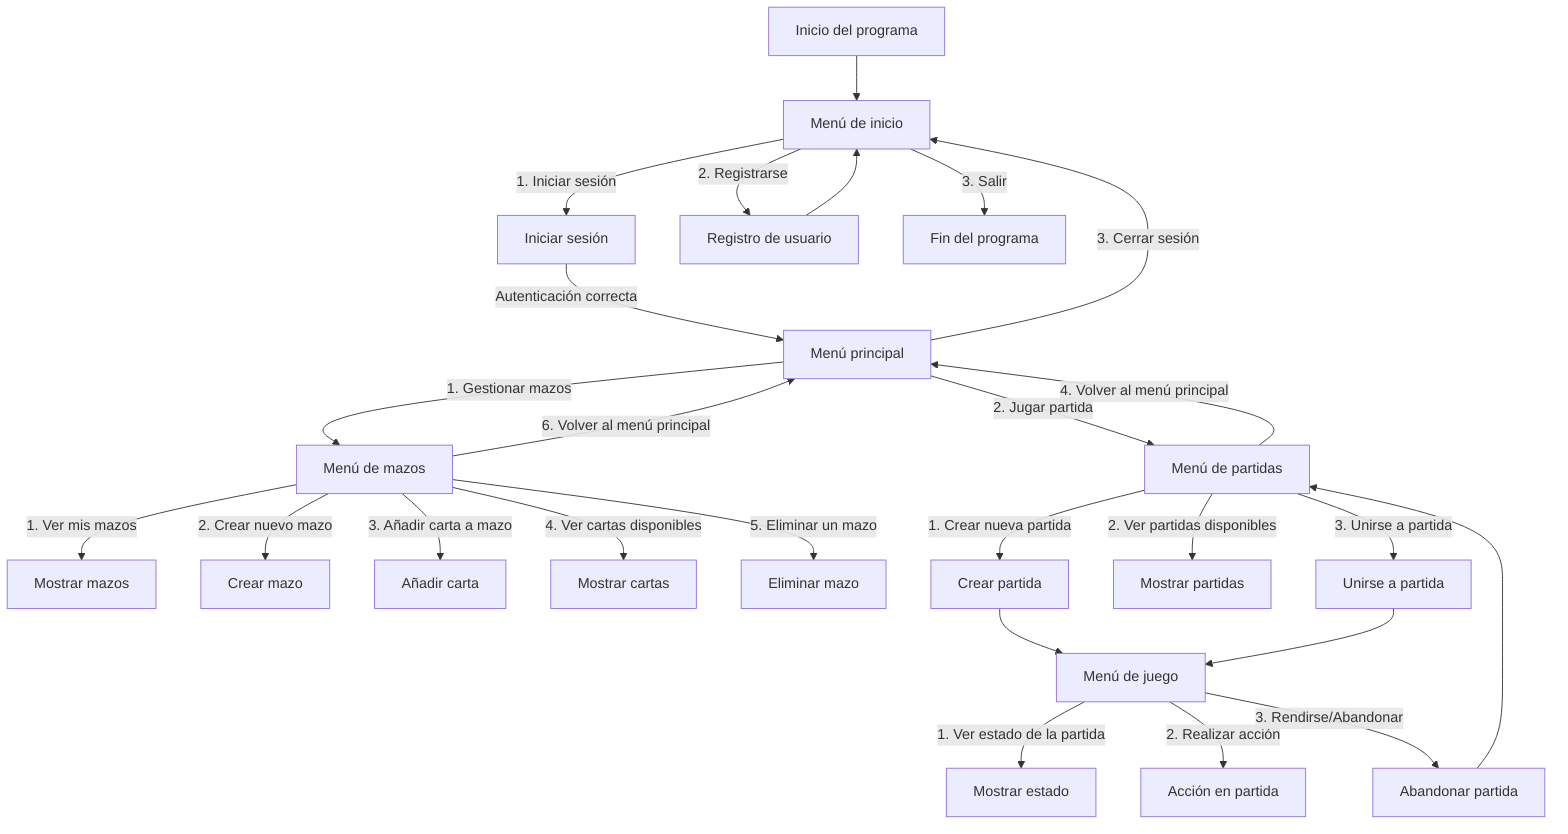 flowchart TD
    Inicio[Inicio del programa] --> MenuInicio[Menú de inicio]
    MenuInicio --> |"1. Iniciar sesión"| IniciarSesion[Iniciar sesión]
    MenuInicio --> |"2. Registrarse"| Registrarse[Registro de usuario]
    IniciarSesion --> |"Autenticación correcta"| MenuPrincipal[Menú principal]
    Registrarse --> MenuInicio
    MenuInicio --> |"3. Salir"| Fin[Fin del programa]

    MenuPrincipal --> |"1. Gestionar mazos"| MenuMazos[Menú de mazos]
    MenuPrincipal --> |"2. Jugar partida"| MenuPartidas[Menú de partidas]
    MenuPrincipal --> |"3. Cerrar sesión"| MenuInicio

    MenuMazos --> |"1. Ver mis mazos"| VerMazos[Mostrar mazos]
    MenuMazos --> |"2. Crear nuevo mazo"| CrearMazo[Crear mazo]
    MenuMazos --> |"3. Añadir carta a mazo"| AñadirCarta[Añadir carta]
    MenuMazos --> |"4. Ver cartas disponibles"| VerCartas[Mostrar cartas]
    MenuMazos --> |"5. Eliminar un mazo"| EliminarMazo[Eliminar mazo]
    MenuMazos --> |"6. Volver al menú principal"| MenuPrincipal

    MenuPartidas --> |"1. Crear nueva partida"| CrearPartida[Crear partida]
    MenuPartidas --> |"2. Ver partidas disponibles"| VerPartidas[Mostrar partidas]
    MenuPartidas --> |"3. Unirse a partida"| UnirsePartida[Unirse a partida]
    MenuPartidas --> |"4. Volver al menú principal"| MenuPrincipal

    CrearPartida --> MenuJuego[Menú de juego]
    UnirsePartida --> MenuJuego

    MenuJuego --> |"1. Ver estado de la partida"| Estado[Mostrar estado]
    MenuJuego --> |"2. Realizar acción"| Accion[Acción en partida]
    MenuJuego --> |"3. Rendirse/Abandonar"| Rendirse[Abandonar partida]
    Rendirse --> MenuPartidas